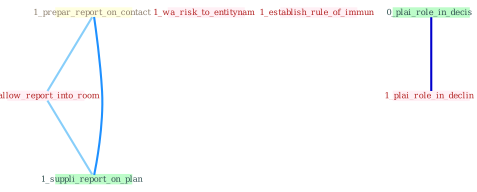 Graph G{ 
    node
    [shape=polygon,style=filled,width=.5,height=.06,color="#BDFCC9",fixedsize=true,fontsize=4,
    fontcolor="#2f4f4f"];
    {node
    [color="#ffffe0", fontcolor="#8b7d6b"] "1_prepar_report_on_contact "}
{node [color="#fff0f5", fontcolor="#b22222"] "1_wa_risk_to_entitynam " "1_establish_rule_of_immun " "1_plai_role_in_declin " "0_allow_report_into_room "}
edge [color="#B0E2FF"];

	"1_prepar_report_on_contact " -- "0_allow_report_into_room " [w="1", color="#87cefa" ];
	"1_prepar_report_on_contact " -- "1_suppli_report_on_plan " [w="2", color="#1e90ff" , len=0.8];
	"0_plai_role_in_decis " -- "1_plai_role_in_declin " [w="3", color="#0000cd" , len=0.6];
	"0_allow_report_into_room " -- "1_suppli_report_on_plan " [w="1", color="#87cefa" ];
}